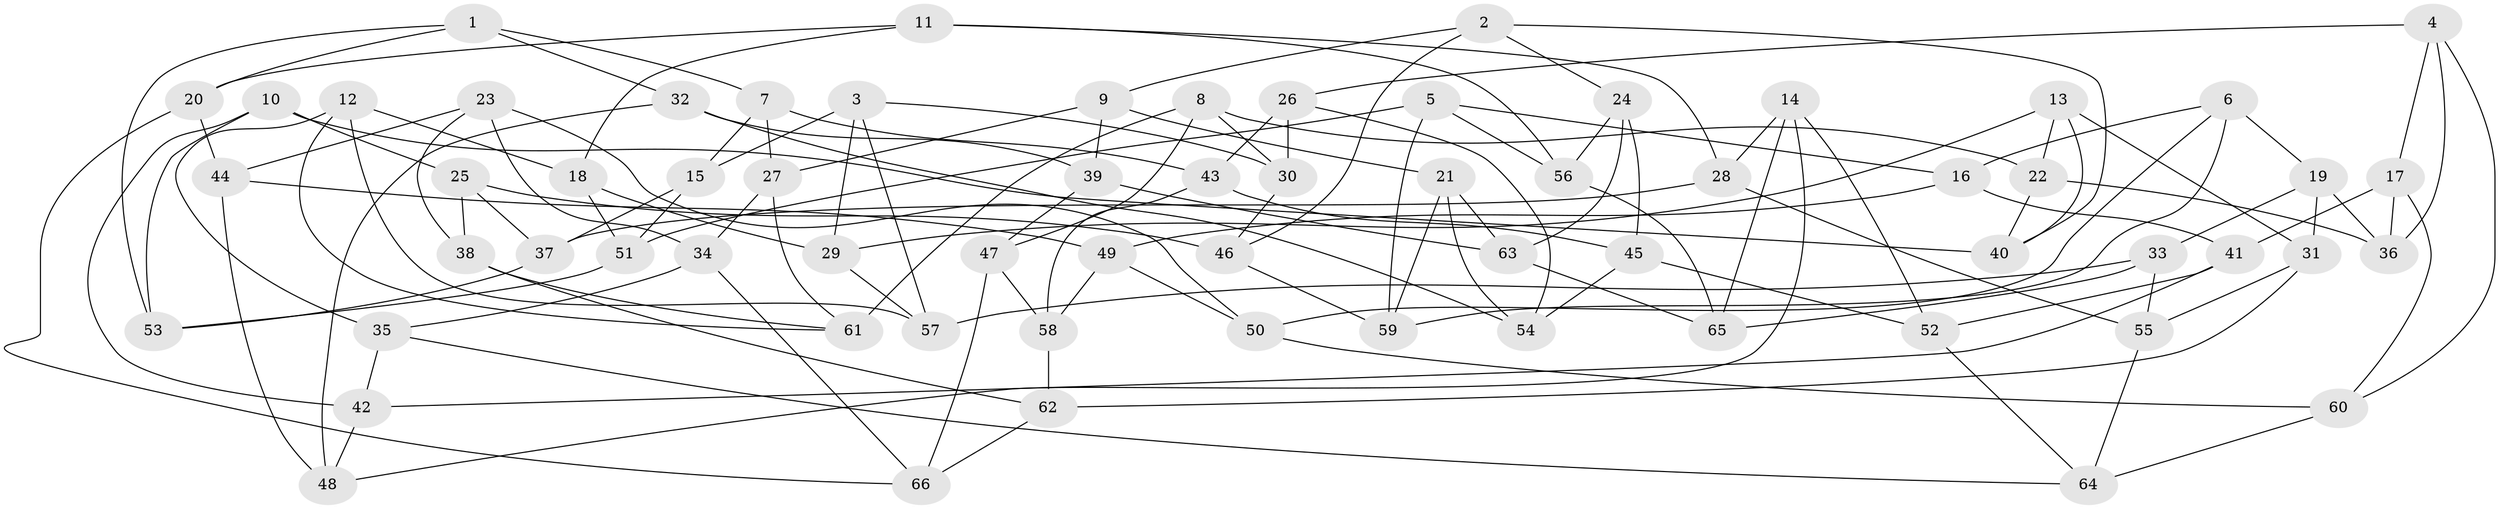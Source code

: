 // coarse degree distribution, {6: 0.631578947368421, 4: 0.2631578947368421, 5: 0.07894736842105263, 3: 0.02631578947368421}
// Generated by graph-tools (version 1.1) at 2025/52/02/27/25 19:52:32]
// undirected, 66 vertices, 132 edges
graph export_dot {
graph [start="1"]
  node [color=gray90,style=filled];
  1;
  2;
  3;
  4;
  5;
  6;
  7;
  8;
  9;
  10;
  11;
  12;
  13;
  14;
  15;
  16;
  17;
  18;
  19;
  20;
  21;
  22;
  23;
  24;
  25;
  26;
  27;
  28;
  29;
  30;
  31;
  32;
  33;
  34;
  35;
  36;
  37;
  38;
  39;
  40;
  41;
  42;
  43;
  44;
  45;
  46;
  47;
  48;
  49;
  50;
  51;
  52;
  53;
  54;
  55;
  56;
  57;
  58;
  59;
  60;
  61;
  62;
  63;
  64;
  65;
  66;
  1 -- 20;
  1 -- 53;
  1 -- 32;
  1 -- 7;
  2 -- 46;
  2 -- 24;
  2 -- 40;
  2 -- 9;
  3 -- 29;
  3 -- 15;
  3 -- 57;
  3 -- 30;
  4 -- 26;
  4 -- 17;
  4 -- 36;
  4 -- 60;
  5 -- 16;
  5 -- 56;
  5 -- 59;
  5 -- 51;
  6 -- 19;
  6 -- 50;
  6 -- 16;
  6 -- 59;
  7 -- 27;
  7 -- 15;
  7 -- 43;
  8 -- 47;
  8 -- 61;
  8 -- 30;
  8 -- 22;
  9 -- 27;
  9 -- 21;
  9 -- 39;
  10 -- 40;
  10 -- 42;
  10 -- 53;
  10 -- 25;
  11 -- 28;
  11 -- 20;
  11 -- 18;
  11 -- 56;
  12 -- 18;
  12 -- 35;
  12 -- 61;
  12 -- 57;
  13 -- 31;
  13 -- 29;
  13 -- 22;
  13 -- 40;
  14 -- 28;
  14 -- 65;
  14 -- 48;
  14 -- 52;
  15 -- 51;
  15 -- 37;
  16 -- 41;
  16 -- 49;
  17 -- 60;
  17 -- 36;
  17 -- 41;
  18 -- 29;
  18 -- 51;
  19 -- 36;
  19 -- 31;
  19 -- 33;
  20 -- 44;
  20 -- 66;
  21 -- 54;
  21 -- 63;
  21 -- 59;
  22 -- 40;
  22 -- 36;
  23 -- 44;
  23 -- 50;
  23 -- 38;
  23 -- 34;
  24 -- 63;
  24 -- 45;
  24 -- 56;
  25 -- 38;
  25 -- 46;
  25 -- 37;
  26 -- 54;
  26 -- 43;
  26 -- 30;
  27 -- 34;
  27 -- 61;
  28 -- 37;
  28 -- 55;
  29 -- 57;
  30 -- 46;
  31 -- 62;
  31 -- 55;
  32 -- 39;
  32 -- 54;
  32 -- 48;
  33 -- 65;
  33 -- 57;
  33 -- 55;
  34 -- 66;
  34 -- 35;
  35 -- 42;
  35 -- 64;
  37 -- 53;
  38 -- 61;
  38 -- 62;
  39 -- 63;
  39 -- 47;
  41 -- 42;
  41 -- 52;
  42 -- 48;
  43 -- 58;
  43 -- 45;
  44 -- 49;
  44 -- 48;
  45 -- 54;
  45 -- 52;
  46 -- 59;
  47 -- 66;
  47 -- 58;
  49 -- 50;
  49 -- 58;
  50 -- 60;
  51 -- 53;
  52 -- 64;
  55 -- 64;
  56 -- 65;
  58 -- 62;
  60 -- 64;
  62 -- 66;
  63 -- 65;
}
